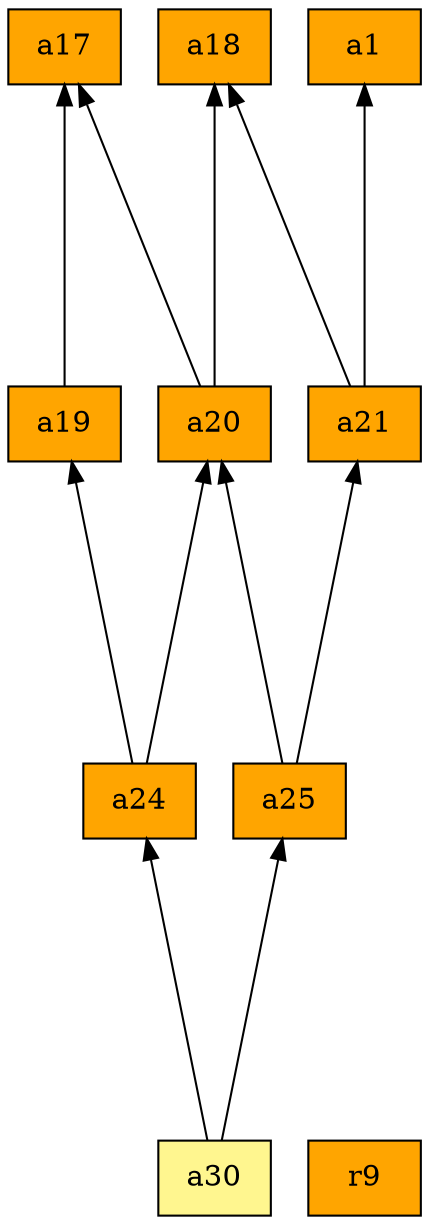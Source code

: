digraph G {
rankdir=BT;ranksep="2.0";
"a1" [shape=record,fillcolor=orange,style=filled,label="{a1}"];
"a20" [shape=record,fillcolor=orange,style=filled,label="{a20}"];
"a17" [shape=record,fillcolor=orange,style=filled,label="{a17}"];
"a19" [shape=record,fillcolor=orange,style=filled,label="{a19}"];
"a25" [shape=record,fillcolor=orange,style=filled,label="{a25}"];
"a24" [shape=record,fillcolor=orange,style=filled,label="{a24}"];
"a18" [shape=record,fillcolor=orange,style=filled,label="{a18}"];
"a21" [shape=record,fillcolor=orange,style=filled,label="{a21}"];
"r9" [shape=record,fillcolor=orange,style=filled,label="{r9}"];
"a30" [shape=record,fillcolor=khaki1,style=filled,label="{a30}"];
"a20" -> "a18"
"a20" -> "a17"
"a19" -> "a17"
"a25" -> "a20"
"a25" -> "a21"
"a24" -> "a19"
"a24" -> "a20"
"a21" -> "a1"
"a21" -> "a18"
"a30" -> "a25"
"a30" -> "a24"
}
